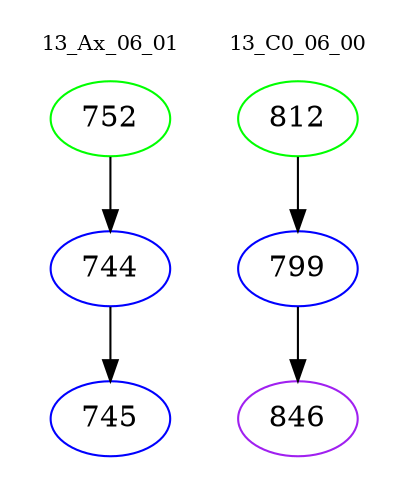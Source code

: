 digraph{
subgraph cluster_0 {
color = white
label = "13_Ax_06_01";
fontsize=10;
T0_752 [label="752", color="green"]
T0_752 -> T0_744 [color="black"]
T0_744 [label="744", color="blue"]
T0_744 -> T0_745 [color="black"]
T0_745 [label="745", color="blue"]
}
subgraph cluster_1 {
color = white
label = "13_C0_06_00";
fontsize=10;
T1_812 [label="812", color="green"]
T1_812 -> T1_799 [color="black"]
T1_799 [label="799", color="blue"]
T1_799 -> T1_846 [color="black"]
T1_846 [label="846", color="purple"]
}
}
